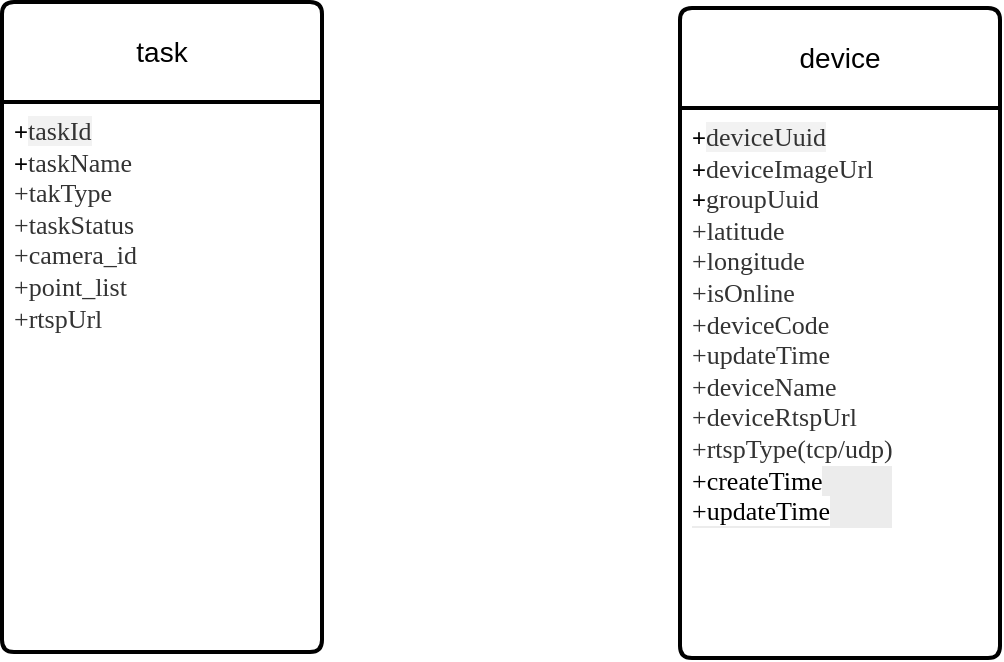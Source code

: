 <mxfile version="26.2.3">
  <diagram id="C5RBs43oDa-KdzZeNtuy" name="Page-1">
    <mxGraphModel dx="2383" dy="815" grid="0" gridSize="10" guides="1" tooltips="1" connect="1" arrows="1" fold="1" page="1" pageScale="1" pageWidth="827" pageHeight="1169" math="0" shadow="0">
      <root>
        <mxCell id="WIyWlLk6GJQsqaUBKTNV-0" />
        <mxCell id="WIyWlLk6GJQsqaUBKTNV-1" parent="WIyWlLk6GJQsqaUBKTNV-0" />
        <mxCell id="dV4LRJa494dda_OZsaT8-42" value="device" style="swimlane;childLayout=stackLayout;horizontal=1;startSize=50;horizontalStack=0;rounded=1;fontSize=14;fontStyle=0;strokeWidth=2;resizeParent=0;resizeLast=1;shadow=0;dashed=0;align=center;arcSize=4;whiteSpace=wrap;html=1;" vertex="1" parent="WIyWlLk6GJQsqaUBKTNV-1">
          <mxGeometry x="42" y="381" width="160" height="325" as="geometry" />
        </mxCell>
        <mxCell id="dV4LRJa494dda_OZsaT8-43" value="+&lt;span style=&quot;color: rgb(51, 51, 51); font-family: &amp;quot;Microsoft YaHei&amp;quot;, &amp;quot;Hiragino Sans GB&amp;quot;, &amp;quot;PingFang SC&amp;quot;, SimHei, 宋体, &amp;quot;Arial Unicode MS&amp;quot;; font-size: 13px; text-wrap-mode: nowrap; background-color: rgb(242, 242, 242);&quot;&gt;deviceUuid&lt;/span&gt;&lt;br&gt;+&lt;span style=&quot;color: rgb(51, 51, 51); font-family: &amp;quot;Microsoft YaHei&amp;quot;, &amp;quot;Hiragino Sans GB&amp;quot;, &amp;quot;PingFang SC&amp;quot;, SimHei, 宋体, &amp;quot;Arial Unicode MS&amp;quot;; font-size: 13px; text-wrap-mode: nowrap; background-color: rgb(255, 255, 255);&quot;&gt;deviceImageUrl&lt;/span&gt;&lt;br&gt;+&lt;span style=&quot;color: rgb(51, 51, 51); font-family: &amp;quot;Microsoft YaHei&amp;quot;, &amp;quot;Hiragino Sans GB&amp;quot;, &amp;quot;PingFang SC&amp;quot;, SimHei, 宋体, &amp;quot;Arial Unicode MS&amp;quot;; font-size: 13px; text-wrap-mode: nowrap; background-color: rgb(255, 255, 255);&quot;&gt;groupUuid&lt;/span&gt;&lt;div&gt;&lt;font face=&quot;Microsoft YaHei, Hiragino Sans GB, PingFang SC, SimHei, 宋体, Arial Unicode MS&quot; color=&quot;#333333&quot;&gt;&lt;span style=&quot;font-size: 13px; text-wrap-mode: nowrap;&quot;&gt;+&lt;/span&gt;&lt;/font&gt;&lt;span style=&quot;color: rgb(51, 51, 51); font-family: &amp;quot;Microsoft YaHei&amp;quot;, &amp;quot;Hiragino Sans GB&amp;quot;, &amp;quot;PingFang SC&amp;quot;, SimHei, 宋体, &amp;quot;Arial Unicode MS&amp;quot;; font-size: 13px; text-wrap-mode: nowrap; background-color: rgb(255, 255, 255);&quot;&gt;latitude&lt;/span&gt;&lt;/div&gt;&lt;div&gt;&lt;font face=&quot;Microsoft YaHei, Hiragino Sans GB, PingFang SC, SimHei, 宋体, Arial Unicode MS&quot; color=&quot;#333333&quot;&gt;&lt;span style=&quot;font-size: 13px; text-wrap-mode: nowrap;&quot;&gt;+&lt;/span&gt;&lt;/font&gt;&lt;span style=&quot;color: rgb(51, 51, 51); font-family: &amp;quot;Microsoft YaHei&amp;quot;, &amp;quot;Hiragino Sans GB&amp;quot;, &amp;quot;PingFang SC&amp;quot;, SimHei, 宋体, &amp;quot;Arial Unicode MS&amp;quot;; font-size: 13px; text-wrap-mode: nowrap; background-color: rgb(255, 255, 255);&quot;&gt;longitude&lt;/span&gt;&lt;font face=&quot;Microsoft YaHei, Hiragino Sans GB, PingFang SC, SimHei, 宋体, Arial Unicode MS&quot; color=&quot;#333333&quot;&gt;&lt;span style=&quot;font-size: 13px; text-wrap-mode: nowrap;&quot;&gt;&lt;br&gt;&lt;/span&gt;&lt;/font&gt;&lt;div&gt;&lt;span style=&quot;color: rgb(51, 51, 51); font-family: &amp;quot;Microsoft YaHei&amp;quot;, &amp;quot;Hiragino Sans GB&amp;quot;, &amp;quot;PingFang SC&amp;quot;, SimHei, 宋体, &amp;quot;Arial Unicode MS&amp;quot;; font-size: 13px; text-wrap-mode: nowrap; background-color: rgb(255, 255, 255);&quot;&gt;+&lt;/span&gt;&lt;span style=&quot;background-color: rgb(255, 255, 255); color: rgb(51, 51, 51); font-family: &amp;quot;Microsoft YaHei&amp;quot;, &amp;quot;Hiragino Sans GB&amp;quot;, &amp;quot;PingFang SC&amp;quot;, SimHei, 宋体, &amp;quot;Arial Unicode MS&amp;quot;; font-size: 13px; text-wrap-mode: nowrap;&quot;&gt;isOnline&lt;/span&gt;&lt;/div&gt;&lt;/div&gt;&lt;div&gt;&lt;span style=&quot;background-color: rgb(255, 255, 255); color: rgb(51, 51, 51); font-family: &amp;quot;Microsoft YaHei&amp;quot;, &amp;quot;Hiragino Sans GB&amp;quot;, &amp;quot;PingFang SC&amp;quot;, SimHei, 宋体, &amp;quot;Arial Unicode MS&amp;quot;; font-size: 13px; text-wrap-mode: nowrap;&quot;&gt;+deviceCode&lt;br&gt;+&lt;/span&gt;&lt;span style=&quot;background-color: rgb(255, 255, 255); color: rgb(51, 51, 51); font-family: &amp;quot;Microsoft YaHei&amp;quot;, &amp;quot;Hiragino Sans GB&amp;quot;, &amp;quot;PingFang SC&amp;quot;, SimHei, 宋体, &amp;quot;Arial Unicode MS&amp;quot;; font-size: 13px; text-wrap-mode: nowrap;&quot;&gt;updateTime&lt;/span&gt;&lt;/div&gt;&lt;div&gt;&lt;span style=&quot;background-color: rgb(255, 255, 255); color: rgb(51, 51, 51); font-family: &amp;quot;Microsoft YaHei&amp;quot;, &amp;quot;Hiragino Sans GB&amp;quot;, &amp;quot;PingFang SC&amp;quot;, SimHei, 宋体, &amp;quot;Arial Unicode MS&amp;quot;; font-size: 13px; text-wrap-mode: nowrap;&quot;&gt;+&lt;/span&gt;&lt;span style=&quot;background-color: rgb(255, 255, 255); color: rgb(51, 51, 51); font-family: &amp;quot;Microsoft YaHei&amp;quot;, &amp;quot;Hiragino Sans GB&amp;quot;, &amp;quot;PingFang SC&amp;quot;, SimHei, 宋体, &amp;quot;Arial Unicode MS&amp;quot;; font-size: 13px; text-wrap-mode: nowrap;&quot;&gt;deviceName&lt;/span&gt;&lt;/div&gt;&lt;div&gt;&lt;span style=&quot;background-color: rgb(255, 255, 255); color: rgb(51, 51, 51); font-family: &amp;quot;Microsoft YaHei&amp;quot;, &amp;quot;Hiragino Sans GB&amp;quot;, &amp;quot;PingFang SC&amp;quot;, SimHei, 宋体, &amp;quot;Arial Unicode MS&amp;quot;; font-size: 13px; text-wrap-mode: nowrap;&quot;&gt;+&lt;/span&gt;&lt;span style=&quot;background-color: rgb(255, 255, 255); color: rgb(51, 51, 51); font-family: &amp;quot;Microsoft YaHei&amp;quot;, &amp;quot;Hiragino Sans GB&amp;quot;, &amp;quot;PingFang SC&amp;quot;, SimHei, 宋体, &amp;quot;Arial Unicode MS&amp;quot;; font-size: 13px; text-wrap-mode: nowrap;&quot;&gt;deviceRtspUrl&lt;/span&gt;&lt;/div&gt;&lt;div&gt;&lt;span style=&quot;background-color: rgb(255, 255, 255); color: rgb(51, 51, 51); font-family: &amp;quot;Microsoft YaHei&amp;quot;, &amp;quot;Hiragino Sans GB&amp;quot;, &amp;quot;PingFang SC&amp;quot;, SimHei, 宋体, &amp;quot;Arial Unicode MS&amp;quot;; font-size: 13px; text-wrap-mode: nowrap;&quot;&gt;+&lt;/span&gt;&lt;span style=&quot;background-color: rgb(255, 255, 255); color: rgb(51, 51, 51); font-family: &amp;quot;Microsoft YaHei&amp;quot;, &amp;quot;Hiragino Sans GB&amp;quot;, &amp;quot;PingFang SC&amp;quot;, SimHei, 宋体, &amp;quot;Arial Unicode MS&amp;quot;; font-size: 13px; text-wrap-mode: nowrap;&quot;&gt;rtspType(tcp/udp)&lt;/span&gt;&lt;/div&gt;&lt;div&gt;&lt;span style=&quot;background-color: rgb(255, 255, 255); color: rgb(51, 51, 51); font-family: &amp;quot;Microsoft YaHei&amp;quot;, &amp;quot;Hiragino Sans GB&amp;quot;, &amp;quot;PingFang SC&amp;quot;, SimHei, 宋体, &amp;quot;Arial Unicode MS&amp;quot;; font-size: 13px; text-wrap-mode: nowrap;&quot;&gt;&lt;div style=&quot;color: rgb(0, 0, 0); font-family: Helvetica; font-size: 12px; text-wrap-mode: wrap; background-color: rgb(236, 236, 236);&quot;&gt;&lt;font face=&quot;Microsoft YaHei, Hiragino Sans GB, PingFang SC, SimHei, 宋体, Arial Unicode MS&quot;&gt;&lt;span style=&quot;font-size: 13px; text-wrap-mode: nowrap; background-color: rgb(255, 255, 255);&quot;&gt;+createTime&lt;/span&gt;&lt;/font&gt;&lt;/div&gt;&lt;div style=&quot;color: rgb(0, 0, 0); font-family: Helvetica; font-size: 12px; text-wrap-mode: wrap; background-color: rgb(236, 236, 236);&quot;&gt;&lt;font face=&quot;Microsoft YaHei, Hiragino Sans GB, PingFang SC, SimHei, 宋体, Arial Unicode MS&quot;&gt;&lt;span style=&quot;font-size: 13px; text-wrap-mode: nowrap; background-color: rgb(255, 255, 255);&quot;&gt;+updateTime&lt;/span&gt;&lt;/font&gt;&lt;/div&gt;&lt;/span&gt;&lt;/div&gt;" style="align=left;strokeColor=none;fillColor=none;spacingLeft=4;spacingRight=4;fontSize=12;verticalAlign=top;resizable=0;rotatable=0;part=1;html=1;whiteSpace=wrap;" vertex="1" parent="dV4LRJa494dda_OZsaT8-42">
          <mxGeometry y="50" width="160" height="275" as="geometry" />
        </mxCell>
        <mxCell id="dV4LRJa494dda_OZsaT8-44" value="task" style="swimlane;childLayout=stackLayout;horizontal=1;startSize=50;horizontalStack=0;rounded=1;fontSize=14;fontStyle=0;strokeWidth=2;resizeParent=0;resizeLast=1;shadow=0;dashed=0;align=center;arcSize=4;whiteSpace=wrap;html=1;" vertex="1" parent="WIyWlLk6GJQsqaUBKTNV-1">
          <mxGeometry x="-297" y="378" width="160" height="325" as="geometry" />
        </mxCell>
        <mxCell id="dV4LRJa494dda_OZsaT8-45" value="+&lt;span style=&quot;color: rgb(51, 51, 51); font-family: &amp;quot;Microsoft YaHei&amp;quot;, &amp;quot;Hiragino Sans GB&amp;quot;, &amp;quot;PingFang SC&amp;quot;, SimHei, 宋体, &amp;quot;Arial Unicode MS&amp;quot;; font-size: 13px; text-wrap-mode: nowrap; background-color: rgb(242, 242, 242);&quot;&gt;taskId&lt;/span&gt;&lt;br&gt;+&lt;font face=&quot;Microsoft YaHei, Hiragino Sans GB, PingFang SC, SimHei, 宋体, Arial Unicode MS&quot; color=&quot;#333333&quot;&gt;&lt;span style=&quot;font-size: 13px; text-wrap-mode: nowrap; background-color: rgb(255, 255, 255);&quot;&gt;taskName&lt;/span&gt;&lt;/font&gt;&lt;br&gt;&lt;div&gt;&lt;font face=&quot;Microsoft YaHei, Hiragino Sans GB, PingFang SC, SimHei, 宋体, Arial Unicode MS&quot; color=&quot;#333333&quot;&gt;&lt;span style=&quot;font-size: 13px; text-wrap-mode: nowrap; background-color: rgb(255, 255, 255);&quot;&gt;+takType&lt;/span&gt;&lt;/font&gt;&lt;/div&gt;&lt;div&gt;&lt;font face=&quot;Microsoft YaHei, Hiragino Sans GB, PingFang SC, SimHei, 宋体, Arial Unicode MS&quot; color=&quot;#333333&quot;&gt;&lt;span style=&quot;font-size: 13px; text-wrap-mode: nowrap; background-color: rgb(255, 255, 255);&quot;&gt;+taskStatus&lt;/span&gt;&lt;/font&gt;&lt;/div&gt;&lt;div&gt;&lt;font face=&quot;Microsoft YaHei, Hiragino Sans GB, PingFang SC, SimHei, 宋体, Arial Unicode MS&quot; color=&quot;#333333&quot;&gt;&lt;span style=&quot;font-size: 13px; text-wrap-mode: nowrap; background-color: rgb(255, 255, 255);&quot;&gt;+&lt;/span&gt;&lt;/font&gt;&lt;span style=&quot;background-color: transparent; font-size: 13px; text-wrap-mode: nowrap;&quot;&gt;&lt;font face=&quot;Microsoft YaHei, Hiragino Sans GB, PingFang SC, SimHei, 宋体, Arial Unicode MS&quot; color=&quot;#333333&quot;&gt;camera_id&lt;/font&gt;&lt;/span&gt;&lt;/div&gt;&lt;div&gt;&lt;font face=&quot;Microsoft YaHei, Hiragino Sans GB, PingFang SC, SimHei, 宋体, Arial Unicode MS&quot; color=&quot;#333333&quot;&gt;&lt;span style=&quot;font-size: 13px; text-wrap-mode: nowrap; background-color: rgb(255, 255, 255);&quot;&gt;+&lt;/span&gt;&lt;/font&gt;&lt;span style=&quot;background-color: transparent; font-size: 13px; text-wrap-mode: nowrap;&quot;&gt;&lt;font face=&quot;Microsoft YaHei, Hiragino Sans GB, PingFang SC, SimHei, 宋体, Arial Unicode MS&quot; color=&quot;#333333&quot;&gt;point_list&lt;/font&gt;&lt;/span&gt;&lt;/div&gt;&lt;div&gt;&lt;font face=&quot;Microsoft YaHei, Hiragino Sans GB, PingFang SC, SimHei, 宋体, Arial Unicode MS&quot; color=&quot;#333333&quot;&gt;&lt;span style=&quot;font-size: 13px; text-wrap-mode: nowrap; background-color: rgb(255, 255, 255);&quot;&gt;+r&lt;/span&gt;&lt;/font&gt;&lt;span style=&quot;background-color: transparent; color: light-dark(rgb(51, 51, 51), rgb(193, 193, 193)); font-family: &amp;quot;Microsoft YaHei&amp;quot;, &amp;quot;Hiragino Sans GB&amp;quot;, &amp;quot;PingFang SC&amp;quot;, SimHei, 宋体, &amp;quot;Arial Unicode MS&amp;quot;; font-size: 13px; text-wrap-mode: nowrap;&quot;&gt;tspUrl&lt;/span&gt;&lt;/div&gt;" style="align=left;strokeColor=none;fillColor=none;spacingLeft=4;spacingRight=4;fontSize=12;verticalAlign=top;resizable=0;rotatable=0;part=1;html=1;whiteSpace=wrap;" vertex="1" parent="dV4LRJa494dda_OZsaT8-44">
          <mxGeometry y="50" width="160" height="275" as="geometry" />
        </mxCell>
      </root>
    </mxGraphModel>
  </diagram>
</mxfile>
